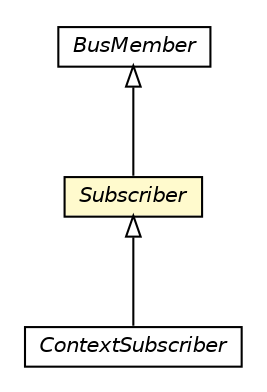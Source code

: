 #!/usr/local/bin/dot
#
# Class diagram 
# Generated by UMLGraph version R5_6-24-gf6e263 (http://www.umlgraph.org/)
#

digraph G {
	edge [fontname="Helvetica",fontsize=10,labelfontname="Helvetica",labelfontsize=10];
	node [fontname="Helvetica",fontsize=10,shape=plaintext];
	nodesep=0.25;
	ranksep=0.5;
	// org.universAAL.middleware.bus.member.BusMember
	c7848586 [label=<<table title="org.universAAL.middleware.bus.member.BusMember" border="0" cellborder="1" cellspacing="0" cellpadding="2" port="p" href="./BusMember.html">
		<tr><td><table border="0" cellspacing="0" cellpadding="1">
<tr><td align="center" balign="center"><font face="Helvetica-Oblique"> BusMember </font></td></tr>
		</table></td></tr>
		</table>>, URL="./BusMember.html", fontname="Helvetica", fontcolor="black", fontsize=10.0];
	// org.universAAL.middleware.bus.member.Subscriber
	c7848587 [label=<<table title="org.universAAL.middleware.bus.member.Subscriber" border="0" cellborder="1" cellspacing="0" cellpadding="2" port="p" bgcolor="lemonChiffon" href="./Subscriber.html">
		<tr><td><table border="0" cellspacing="0" cellpadding="1">
<tr><td align="center" balign="center"><font face="Helvetica-Oblique"> Subscriber </font></td></tr>
		</table></td></tr>
		</table>>, URL="./Subscriber.html", fontname="Helvetica", fontcolor="black", fontsize=10.0];
	// org.universAAL.middleware.context.ContextSubscriber
	c7848595 [label=<<table title="org.universAAL.middleware.context.ContextSubscriber" border="0" cellborder="1" cellspacing="0" cellpadding="2" port="p" href="../../context/ContextSubscriber.html">
		<tr><td><table border="0" cellspacing="0" cellpadding="1">
<tr><td align="center" balign="center"><font face="Helvetica-Oblique"> ContextSubscriber </font></td></tr>
		</table></td></tr>
		</table>>, URL="../../context/ContextSubscriber.html", fontname="Helvetica", fontcolor="black", fontsize=10.0];
	//org.universAAL.middleware.bus.member.Subscriber extends org.universAAL.middleware.bus.member.BusMember
	c7848586:p -> c7848587:p [dir=back,arrowtail=empty];
	//org.universAAL.middleware.context.ContextSubscriber extends org.universAAL.middleware.bus.member.Subscriber
	c7848587:p -> c7848595:p [dir=back,arrowtail=empty];
}

